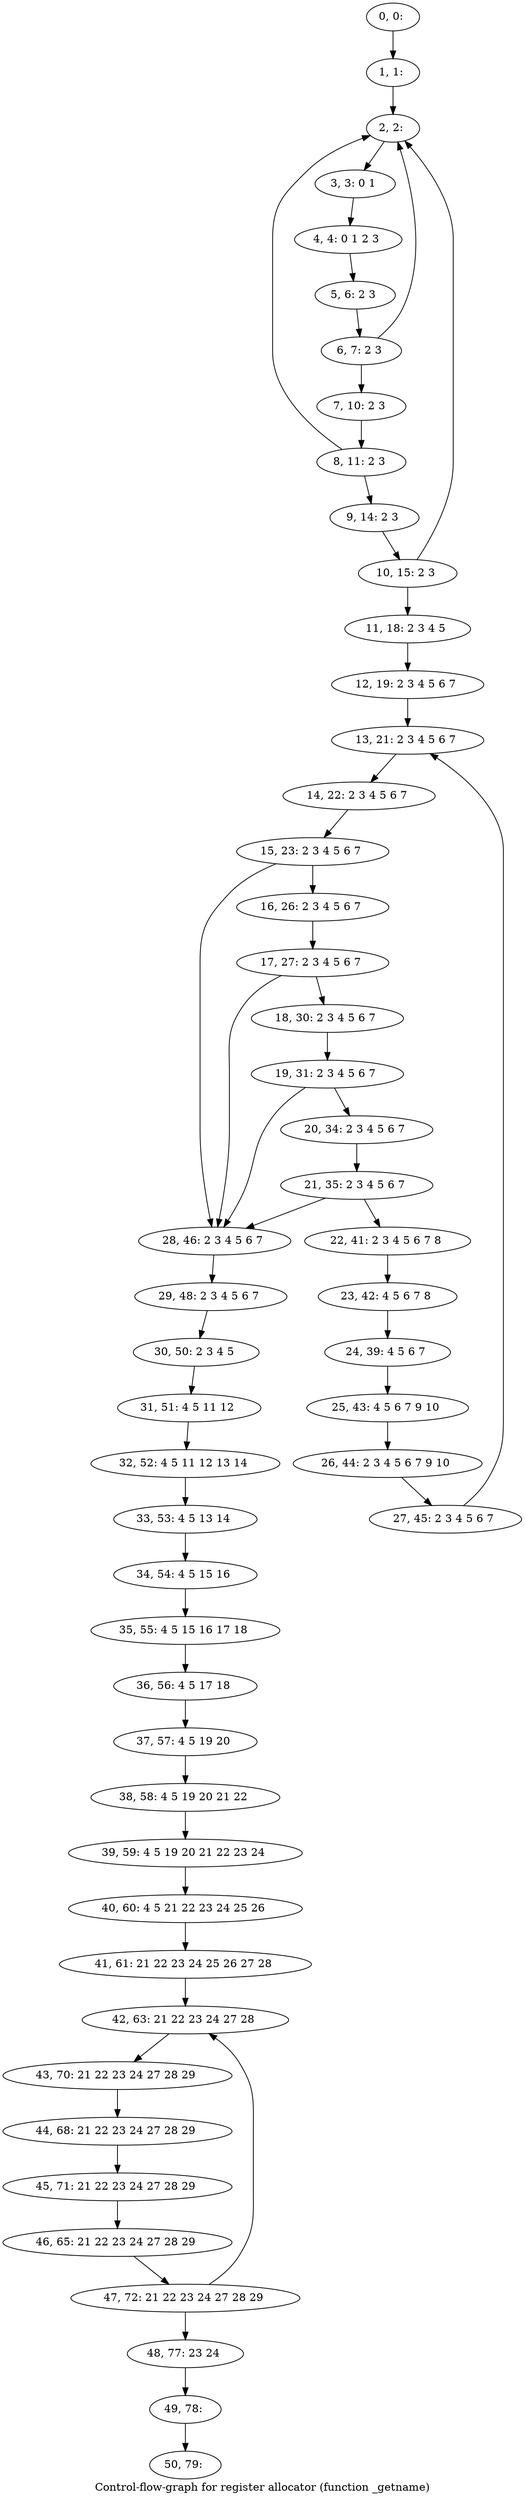 digraph G {
graph [label="Control-flow-graph for register allocator (function _getname)"]
0[label="0, 0: "];
1[label="1, 1: "];
2[label="2, 2: "];
3[label="3, 3: 0 1 "];
4[label="4, 4: 0 1 2 3 "];
5[label="5, 6: 2 3 "];
6[label="6, 7: 2 3 "];
7[label="7, 10: 2 3 "];
8[label="8, 11: 2 3 "];
9[label="9, 14: 2 3 "];
10[label="10, 15: 2 3 "];
11[label="11, 18: 2 3 4 5 "];
12[label="12, 19: 2 3 4 5 6 7 "];
13[label="13, 21: 2 3 4 5 6 7 "];
14[label="14, 22: 2 3 4 5 6 7 "];
15[label="15, 23: 2 3 4 5 6 7 "];
16[label="16, 26: 2 3 4 5 6 7 "];
17[label="17, 27: 2 3 4 5 6 7 "];
18[label="18, 30: 2 3 4 5 6 7 "];
19[label="19, 31: 2 3 4 5 6 7 "];
20[label="20, 34: 2 3 4 5 6 7 "];
21[label="21, 35: 2 3 4 5 6 7 "];
22[label="22, 41: 2 3 4 5 6 7 8 "];
23[label="23, 42: 4 5 6 7 8 "];
24[label="24, 39: 4 5 6 7 "];
25[label="25, 43: 4 5 6 7 9 10 "];
26[label="26, 44: 2 3 4 5 6 7 9 10 "];
27[label="27, 45: 2 3 4 5 6 7 "];
28[label="28, 46: 2 3 4 5 6 7 "];
29[label="29, 48: 2 3 4 5 6 7 "];
30[label="30, 50: 2 3 4 5 "];
31[label="31, 51: 4 5 11 12 "];
32[label="32, 52: 4 5 11 12 13 14 "];
33[label="33, 53: 4 5 13 14 "];
34[label="34, 54: 4 5 15 16 "];
35[label="35, 55: 4 5 15 16 17 18 "];
36[label="36, 56: 4 5 17 18 "];
37[label="37, 57: 4 5 19 20 "];
38[label="38, 58: 4 5 19 20 21 22 "];
39[label="39, 59: 4 5 19 20 21 22 23 24 "];
40[label="40, 60: 4 5 21 22 23 24 25 26 "];
41[label="41, 61: 21 22 23 24 25 26 27 28 "];
42[label="42, 63: 21 22 23 24 27 28 "];
43[label="43, 70: 21 22 23 24 27 28 29 "];
44[label="44, 68: 21 22 23 24 27 28 29 "];
45[label="45, 71: 21 22 23 24 27 28 29 "];
46[label="46, 65: 21 22 23 24 27 28 29 "];
47[label="47, 72: 21 22 23 24 27 28 29 "];
48[label="48, 77: 23 24 "];
49[label="49, 78: "];
50[label="50, 79: "];
0->1 ;
1->2 ;
2->3 ;
3->4 ;
4->5 ;
5->6 ;
6->7 ;
6->2 ;
7->8 ;
8->9 ;
8->2 ;
9->10 ;
10->11 ;
10->2 ;
11->12 ;
12->13 ;
13->14 ;
14->15 ;
15->16 ;
15->28 ;
16->17 ;
17->18 ;
17->28 ;
18->19 ;
19->20 ;
19->28 ;
20->21 ;
21->22 ;
21->28 ;
22->23 ;
23->24 ;
24->25 ;
25->26 ;
26->27 ;
27->13 ;
28->29 ;
29->30 ;
30->31 ;
31->32 ;
32->33 ;
33->34 ;
34->35 ;
35->36 ;
36->37 ;
37->38 ;
38->39 ;
39->40 ;
40->41 ;
41->42 ;
42->43 ;
43->44 ;
44->45 ;
45->46 ;
46->47 ;
47->48 ;
47->42 ;
48->49 ;
49->50 ;
}
